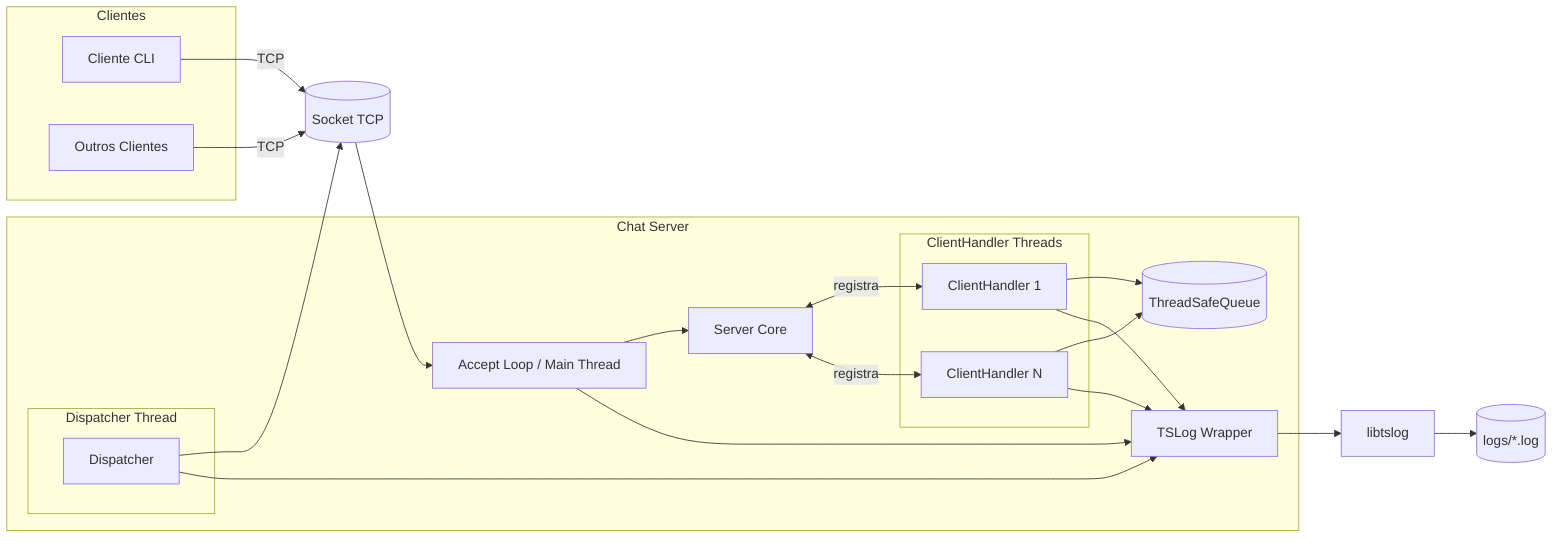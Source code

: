 flowchart LR
  subgraph Clients[Clientes]
    C1[Cliente CLI]
    Cn[Outros Clientes]
  end
  C1 -- TCP --> NET[(Socket TCP)]
  Cn -- TCP --> NET
  subgraph Server[Chat Server]
    A[Accept Loop / Main Thread]
    SrvCore[Server Core]
    subgraph Handlers[ClientHandler Threads]
      H1[ClientHandler 1]
      Hn[ClientHandler N]
    end
    subgraph Disp[Dispatcher Thread]
      D[Dispatcher]
    end
    Q[(ThreadSafeQueue<Message>)]
    L[TSLog Wrapper]
  end
  L --> Lib[libtslog]
  Lib --> LogFile[(logs/*.log)]
  NET --> A
  A --> SrvCore
  SrvCore <-- registra --> H1
  SrvCore <-- registra --> Hn
  H1 --> Q
  Hn --> Q
  D --> NET
  D --> L
  H1 --> L
  Hn --> L
  A --> L